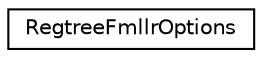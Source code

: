 digraph "Graphical Class Hierarchy"
{
  edge [fontname="Helvetica",fontsize="10",labelfontname="Helvetica",labelfontsize="10"];
  node [fontname="Helvetica",fontsize="10",shape=record];
  rankdir="LR";
  Node0 [label="RegtreeFmllrOptions",height=0.2,width=0.4,color="black", fillcolor="white", style="filled",URL="$structkaldi_1_1RegtreeFmllrOptions.html",tooltip="Configuration variables for FMLLR transforms. "];
}
